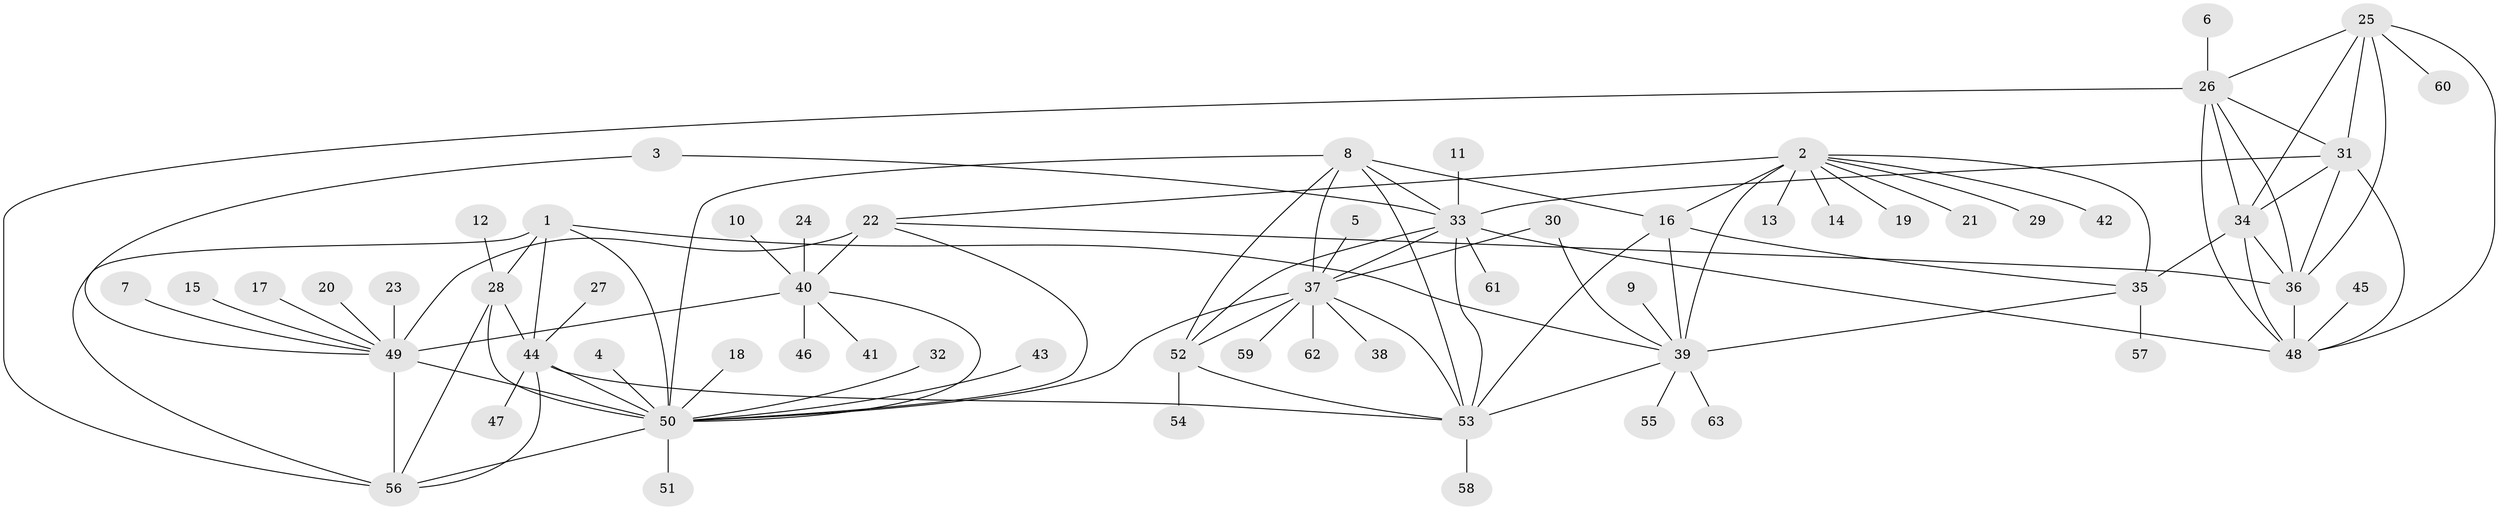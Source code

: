 // original degree distribution, {10: 0.015873015873015872, 8: 0.05555555555555555, 13: 0.023809523809523808, 9: 0.03968253968253968, 5: 0.023809523809523808, 6: 0.015873015873015872, 11: 0.023809523809523808, 7: 0.031746031746031744, 12: 0.007936507936507936, 1: 0.6349206349206349, 2: 0.09523809523809523, 3: 0.031746031746031744}
// Generated by graph-tools (version 1.1) at 2025/26/03/09/25 03:26:42]
// undirected, 63 vertices, 103 edges
graph export_dot {
graph [start="1"]
  node [color=gray90,style=filled];
  1;
  2;
  3;
  4;
  5;
  6;
  7;
  8;
  9;
  10;
  11;
  12;
  13;
  14;
  15;
  16;
  17;
  18;
  19;
  20;
  21;
  22;
  23;
  24;
  25;
  26;
  27;
  28;
  29;
  30;
  31;
  32;
  33;
  34;
  35;
  36;
  37;
  38;
  39;
  40;
  41;
  42;
  43;
  44;
  45;
  46;
  47;
  48;
  49;
  50;
  51;
  52;
  53;
  54;
  55;
  56;
  57;
  58;
  59;
  60;
  61;
  62;
  63;
  1 -- 28 [weight=2.0];
  1 -- 39 [weight=1.0];
  1 -- 44 [weight=2.0];
  1 -- 50 [weight=2.0];
  1 -- 56 [weight=2.0];
  2 -- 13 [weight=1.0];
  2 -- 14 [weight=1.0];
  2 -- 16 [weight=3.0];
  2 -- 19 [weight=1.0];
  2 -- 21 [weight=1.0];
  2 -- 22 [weight=1.0];
  2 -- 29 [weight=1.0];
  2 -- 35 [weight=3.0];
  2 -- 39 [weight=3.0];
  2 -- 42 [weight=1.0];
  3 -- 33 [weight=1.0];
  3 -- 49 [weight=1.0];
  4 -- 50 [weight=1.0];
  5 -- 37 [weight=1.0];
  6 -- 26 [weight=1.0];
  7 -- 49 [weight=1.0];
  8 -- 16 [weight=1.0];
  8 -- 33 [weight=2.0];
  8 -- 37 [weight=2.0];
  8 -- 50 [weight=1.0];
  8 -- 52 [weight=2.0];
  8 -- 53 [weight=2.0];
  9 -- 39 [weight=1.0];
  10 -- 40 [weight=1.0];
  11 -- 33 [weight=1.0];
  12 -- 28 [weight=1.0];
  15 -- 49 [weight=1.0];
  16 -- 35 [weight=1.0];
  16 -- 39 [weight=1.0];
  16 -- 53 [weight=1.0];
  17 -- 49 [weight=1.0];
  18 -- 50 [weight=1.0];
  20 -- 49 [weight=1.0];
  22 -- 36 [weight=1.0];
  22 -- 40 [weight=2.0];
  22 -- 49 [weight=4.0];
  22 -- 50 [weight=2.0];
  23 -- 49 [weight=1.0];
  24 -- 40 [weight=1.0];
  25 -- 26 [weight=1.0];
  25 -- 31 [weight=1.0];
  25 -- 34 [weight=1.0];
  25 -- 36 [weight=1.0];
  25 -- 48 [weight=1.0];
  25 -- 60 [weight=1.0];
  26 -- 31 [weight=1.0];
  26 -- 34 [weight=1.0];
  26 -- 36 [weight=1.0];
  26 -- 48 [weight=1.0];
  26 -- 56 [weight=1.0];
  27 -- 44 [weight=1.0];
  28 -- 44 [weight=1.0];
  28 -- 50 [weight=1.0];
  28 -- 56 [weight=1.0];
  30 -- 37 [weight=1.0];
  30 -- 39 [weight=1.0];
  31 -- 33 [weight=1.0];
  31 -- 34 [weight=1.0];
  31 -- 36 [weight=1.0];
  31 -- 48 [weight=1.0];
  32 -- 50 [weight=1.0];
  33 -- 37 [weight=1.0];
  33 -- 48 [weight=1.0];
  33 -- 52 [weight=1.0];
  33 -- 53 [weight=1.0];
  33 -- 61 [weight=1.0];
  34 -- 35 [weight=1.0];
  34 -- 36 [weight=1.0];
  34 -- 48 [weight=1.0];
  35 -- 39 [weight=1.0];
  35 -- 57 [weight=1.0];
  36 -- 48 [weight=1.0];
  37 -- 38 [weight=1.0];
  37 -- 50 [weight=1.0];
  37 -- 52 [weight=1.0];
  37 -- 53 [weight=1.0];
  37 -- 59 [weight=1.0];
  37 -- 62 [weight=1.0];
  39 -- 53 [weight=1.0];
  39 -- 55 [weight=1.0];
  39 -- 63 [weight=1.0];
  40 -- 41 [weight=1.0];
  40 -- 46 [weight=1.0];
  40 -- 49 [weight=2.0];
  40 -- 50 [weight=1.0];
  43 -- 50 [weight=1.0];
  44 -- 47 [weight=1.0];
  44 -- 50 [weight=1.0];
  44 -- 53 [weight=1.0];
  44 -- 56 [weight=1.0];
  45 -- 48 [weight=1.0];
  49 -- 50 [weight=2.0];
  49 -- 56 [weight=1.0];
  50 -- 51 [weight=1.0];
  50 -- 56 [weight=1.0];
  52 -- 53 [weight=1.0];
  52 -- 54 [weight=1.0];
  53 -- 58 [weight=1.0];
}
